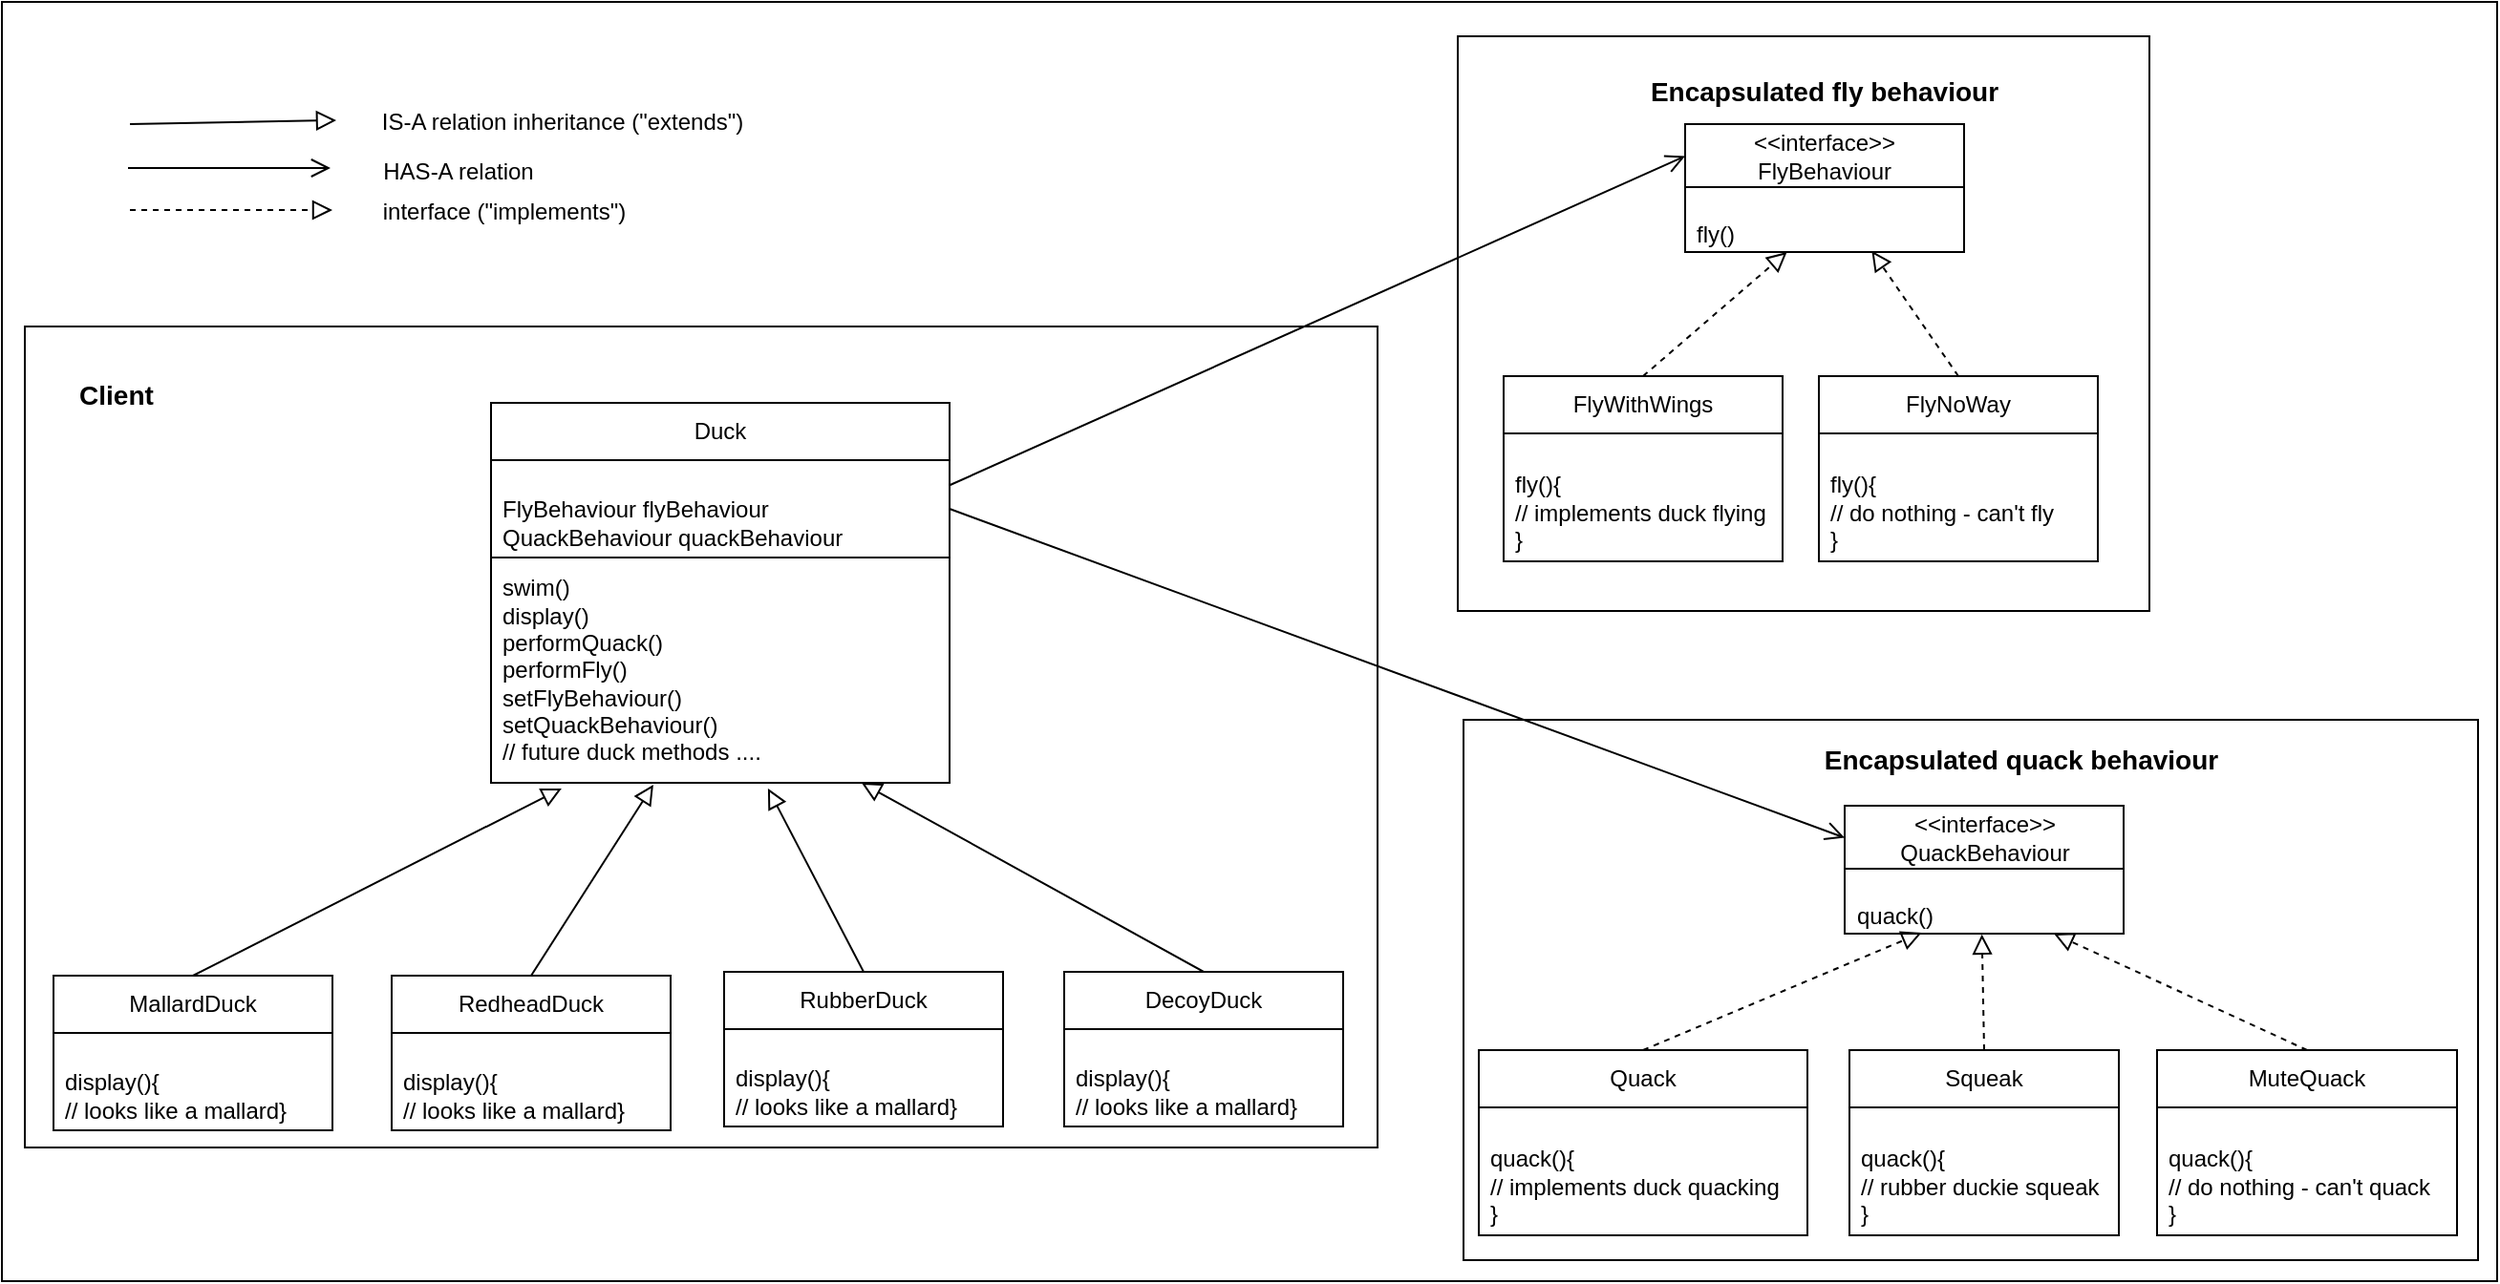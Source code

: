 <mxfile version="22.0.3" type="device">
  <diagram id="C5RBs43oDa-KdzZeNtuy" name="Page-1">
    <mxGraphModel dx="1380" dy="843" grid="0" gridSize="10" guides="1" tooltips="1" connect="1" arrows="1" fold="1" page="1" pageScale="1" pageWidth="1400" pageHeight="850" background="#ffffff" math="0" shadow="0">
      <root>
        <mxCell id="WIyWlLk6GJQsqaUBKTNV-0" />
        <mxCell id="WIyWlLk6GJQsqaUBKTNV-1" parent="WIyWlLk6GJQsqaUBKTNV-0" />
        <mxCell id="t8fvSWkeEvWG6VlZP2FP-24" value="" style="rounded=0;whiteSpace=wrap;html=1;fillColor=none;strokeColor=#000000;" parent="WIyWlLk6GJQsqaUBKTNV-1" vertex="1">
          <mxGeometry x="53" y="219" width="708" height="430" as="geometry" />
        </mxCell>
        <mxCell id="t8fvSWkeEvWG6VlZP2FP-0" value="Duck" style="swimlane;fontStyle=0;childLayout=stackLayout;horizontal=1;startSize=30;horizontalStack=0;resizeParent=1;resizeParentMax=0;resizeLast=0;collapsible=1;marginBottom=0;whiteSpace=wrap;html=1;strokeColor=#000000;" parent="WIyWlLk6GJQsqaUBKTNV-1" vertex="1">
          <mxGeometry x="297" y="259" width="240" height="199" as="geometry" />
        </mxCell>
        <mxCell id="t8fvSWkeEvWG6VlZP2FP-1" value="&lt;font color=&quot;#000000&quot;&gt;&lt;br&gt;FlyBehaviour flyBehaviour&lt;br&gt;QuackBehaviour quackBehaviour&lt;br&gt;&lt;/font&gt;" style="text;strokeColor=#000000;fillColor=#FFFFFF;align=left;verticalAlign=middle;spacingLeft=4;spacingRight=4;overflow=hidden;points=[[0,0.5],[1,0.5]];portConstraint=eastwest;rotatable=0;whiteSpace=wrap;html=1;" parent="t8fvSWkeEvWG6VlZP2FP-0" vertex="1">
          <mxGeometry y="30" width="240" height="51" as="geometry" />
        </mxCell>
        <mxCell id="t8fvSWkeEvWG6VlZP2FP-2" value="&lt;font color=&quot;#000000&quot;&gt;swim()&lt;br&gt;display()&lt;br&gt;performQuack()&lt;br&gt;performFly()&lt;br&gt;setFlyBehaviour()&lt;br&gt;setQuackBehaviour()&lt;br&gt;// future duck methods ....&lt;br&gt;&lt;/font&gt;" style="text;strokeColor=#000000;fillColor=#FFFFFF;align=left;verticalAlign=middle;spacingLeft=4;spacingRight=4;overflow=hidden;points=[[0,0.5],[1,0.5]];portConstraint=eastwest;rotatable=0;whiteSpace=wrap;html=1;" parent="t8fvSWkeEvWG6VlZP2FP-0" vertex="1">
          <mxGeometry y="81" width="240" height="118" as="geometry" />
        </mxCell>
        <mxCell id="t8fvSWkeEvWG6VlZP2FP-4" value="MallardDuck" style="swimlane;fontStyle=0;childLayout=stackLayout;horizontal=1;startSize=30;horizontalStack=0;resizeParent=1;resizeParentMax=0;resizeLast=0;collapsible=1;marginBottom=0;whiteSpace=wrap;html=1;strokeColor=#000000;" parent="WIyWlLk6GJQsqaUBKTNV-1" vertex="1">
          <mxGeometry x="68" y="559" width="146" height="81" as="geometry" />
        </mxCell>
        <mxCell id="t8fvSWkeEvWG6VlZP2FP-5" value="&lt;font color=&quot;#000000&quot;&gt;&lt;br&gt;display(){&lt;br&gt;// looks like a mallard}&lt;br&gt;&lt;/font&gt;" style="text;strokeColor=#000000;fillColor=#FFFFFF;align=left;verticalAlign=middle;spacingLeft=4;spacingRight=4;overflow=hidden;points=[[0,0.5],[1,0.5]];portConstraint=eastwest;rotatable=0;whiteSpace=wrap;html=1;" parent="t8fvSWkeEvWG6VlZP2FP-4" vertex="1">
          <mxGeometry y="30" width="146" height="51" as="geometry" />
        </mxCell>
        <mxCell id="t8fvSWkeEvWG6VlZP2FP-13" value="RedheadDuck" style="swimlane;fontStyle=0;childLayout=stackLayout;horizontal=1;startSize=30;horizontalStack=0;resizeParent=1;resizeParentMax=0;resizeLast=0;collapsible=1;marginBottom=0;whiteSpace=wrap;html=1;strokeColor=#000000;" parent="WIyWlLk6GJQsqaUBKTNV-1" vertex="1">
          <mxGeometry x="245" y="559" width="146" height="81" as="geometry" />
        </mxCell>
        <mxCell id="t8fvSWkeEvWG6VlZP2FP-14" value="&lt;font color=&quot;#000000&quot;&gt;&lt;br&gt;display(){&lt;br&gt;// looks like a mallard}&lt;br&gt;&lt;/font&gt;" style="text;strokeColor=#000000;fillColor=#FFFFFF;align=left;verticalAlign=middle;spacingLeft=4;spacingRight=4;overflow=hidden;points=[[0,0.5],[1,0.5]];portConstraint=eastwest;rotatable=0;whiteSpace=wrap;html=1;" parent="t8fvSWkeEvWG6VlZP2FP-13" vertex="1">
          <mxGeometry y="30" width="146" height="51" as="geometry" />
        </mxCell>
        <mxCell id="t8fvSWkeEvWG6VlZP2FP-15" value="RubberDuck" style="swimlane;fontStyle=0;childLayout=stackLayout;horizontal=1;startSize=30;horizontalStack=0;resizeParent=1;resizeParentMax=0;resizeLast=0;collapsible=1;marginBottom=0;whiteSpace=wrap;html=1;strokeColor=#000000;" parent="WIyWlLk6GJQsqaUBKTNV-1" vertex="1">
          <mxGeometry x="419" y="557" width="146" height="81" as="geometry" />
        </mxCell>
        <mxCell id="t8fvSWkeEvWG6VlZP2FP-16" value="&lt;font color=&quot;#000000&quot;&gt;&lt;br&gt;display(){&lt;br&gt;// looks like a mallard}&lt;br&gt;&lt;/font&gt;" style="text;strokeColor=#000000;fillColor=#FFFFFF;align=left;verticalAlign=middle;spacingLeft=4;spacingRight=4;overflow=hidden;points=[[0,0.5],[1,0.5]];portConstraint=eastwest;rotatable=0;whiteSpace=wrap;html=1;" parent="t8fvSWkeEvWG6VlZP2FP-15" vertex="1">
          <mxGeometry y="30" width="146" height="51" as="geometry" />
        </mxCell>
        <mxCell id="t8fvSWkeEvWG6VlZP2FP-17" value="DecoyDuck" style="swimlane;fontStyle=0;childLayout=stackLayout;horizontal=1;startSize=30;horizontalStack=0;resizeParent=1;resizeParentMax=0;resizeLast=0;collapsible=1;marginBottom=0;whiteSpace=wrap;html=1;strokeColor=#000000;" parent="WIyWlLk6GJQsqaUBKTNV-1" vertex="1">
          <mxGeometry x="597" y="557" width="146" height="81" as="geometry" />
        </mxCell>
        <mxCell id="t8fvSWkeEvWG6VlZP2FP-18" value="&lt;font color=&quot;#000000&quot;&gt;&lt;br&gt;display(){&lt;br&gt;// looks like a mallard}&lt;br&gt;&lt;/font&gt;" style="text;strokeColor=#000000;fillColor=#FFFFFF;align=left;verticalAlign=middle;spacingLeft=4;spacingRight=4;overflow=hidden;points=[[0,0.5],[1,0.5]];portConstraint=eastwest;rotatable=0;whiteSpace=wrap;html=1;" parent="t8fvSWkeEvWG6VlZP2FP-17" vertex="1">
          <mxGeometry y="30" width="146" height="51" as="geometry" />
        </mxCell>
        <mxCell id="t8fvSWkeEvWG6VlZP2FP-20" value="" style="endArrow=block;html=1;rounded=0;exitX=0.5;exitY=0;exitDx=0;exitDy=0;entryX=0.154;entryY=1.025;entryDx=0;entryDy=0;entryPerimeter=0;strokeColor=#000000;endFill=0;endSize=8;" parent="WIyWlLk6GJQsqaUBKTNV-1" source="t8fvSWkeEvWG6VlZP2FP-4" target="t8fvSWkeEvWG6VlZP2FP-2" edge="1">
          <mxGeometry width="50" height="50" relative="1" as="geometry">
            <mxPoint x="572" y="456" as="sourcePoint" />
            <mxPoint x="622" y="406" as="targetPoint" />
          </mxGeometry>
        </mxCell>
        <mxCell id="t8fvSWkeEvWG6VlZP2FP-21" value="" style="endArrow=block;html=1;rounded=0;exitX=0.5;exitY=0;exitDx=0;exitDy=0;entryX=0.354;entryY=1.008;entryDx=0;entryDy=0;entryPerimeter=0;strokeColor=#000000;endFill=0;endSize=8;" parent="WIyWlLk6GJQsqaUBKTNV-1" source="t8fvSWkeEvWG6VlZP2FP-13" target="t8fvSWkeEvWG6VlZP2FP-2" edge="1">
          <mxGeometry width="50" height="50" relative="1" as="geometry">
            <mxPoint x="151" y="569" as="sourcePoint" />
            <mxPoint x="344" y="471" as="targetPoint" />
          </mxGeometry>
        </mxCell>
        <mxCell id="t8fvSWkeEvWG6VlZP2FP-22" value="" style="endArrow=block;html=1;rounded=0;exitX=0.5;exitY=0;exitDx=0;exitDy=0;entryX=0.604;entryY=1.025;entryDx=0;entryDy=0;entryPerimeter=0;strokeColor=#000000;endFill=0;endSize=8;" parent="WIyWlLk6GJQsqaUBKTNV-1" source="t8fvSWkeEvWG6VlZP2FP-15" target="t8fvSWkeEvWG6VlZP2FP-2" edge="1">
          <mxGeometry width="50" height="50" relative="1" as="geometry">
            <mxPoint x="328" y="569" as="sourcePoint" />
            <mxPoint x="368" y="467" as="targetPoint" />
          </mxGeometry>
        </mxCell>
        <mxCell id="t8fvSWkeEvWG6VlZP2FP-23" value="" style="endArrow=block;html=1;rounded=0;exitX=0.5;exitY=0;exitDx=0;exitDy=0;entryX=0.808;entryY=1;entryDx=0;entryDy=0;entryPerimeter=0;strokeColor=#000000;endFill=0;endSize=8;" parent="WIyWlLk6GJQsqaUBKTNV-1" source="t8fvSWkeEvWG6VlZP2FP-17" target="t8fvSWkeEvWG6VlZP2FP-2" edge="1">
          <mxGeometry width="50" height="50" relative="1" as="geometry">
            <mxPoint x="502" y="567" as="sourcePoint" />
            <mxPoint x="452" y="471" as="targetPoint" />
          </mxGeometry>
        </mxCell>
        <mxCell id="t8fvSWkeEvWG6VlZP2FP-26" value="" style="rounded=0;whiteSpace=wrap;html=1;fillColor=none;strokeColor=#000000;" parent="WIyWlLk6GJQsqaUBKTNV-1" vertex="1">
          <mxGeometry x="803" y="67" width="362" height="301" as="geometry" />
        </mxCell>
        <mxCell id="t8fvSWkeEvWG6VlZP2FP-27" value="FlyWithWings" style="swimlane;fontStyle=0;childLayout=stackLayout;horizontal=1;startSize=30;horizontalStack=0;resizeParent=1;resizeParentMax=0;resizeLast=0;collapsible=1;marginBottom=0;whiteSpace=wrap;html=1;strokeColor=#000000;" parent="WIyWlLk6GJQsqaUBKTNV-1" vertex="1">
          <mxGeometry x="827" y="245" width="146" height="97" as="geometry" />
        </mxCell>
        <mxCell id="t8fvSWkeEvWG6VlZP2FP-28" value="&lt;font color=&quot;#000000&quot;&gt;&lt;br&gt;fly(){&lt;br&gt;// implements duck flying&lt;br&gt;}&lt;br&gt;&lt;/font&gt;" style="text;strokeColor=#000000;fillColor=#FFFFFF;align=left;verticalAlign=middle;spacingLeft=4;spacingRight=4;overflow=hidden;points=[[0,0.5],[1,0.5]];portConstraint=eastwest;rotatable=0;whiteSpace=wrap;html=1;" parent="t8fvSWkeEvWG6VlZP2FP-27" vertex="1">
          <mxGeometry y="30" width="146" height="67" as="geometry" />
        </mxCell>
        <mxCell id="t8fvSWkeEvWG6VlZP2FP-29" value="FlyNoWay" style="swimlane;fontStyle=0;childLayout=stackLayout;horizontal=1;startSize=30;horizontalStack=0;resizeParent=1;resizeParentMax=0;resizeLast=0;collapsible=1;marginBottom=0;whiteSpace=wrap;html=1;strokeColor=#000000;" parent="WIyWlLk6GJQsqaUBKTNV-1" vertex="1">
          <mxGeometry x="992" y="245" width="146" height="97" as="geometry" />
        </mxCell>
        <mxCell id="t8fvSWkeEvWG6VlZP2FP-30" value="&lt;font color=&quot;#000000&quot;&gt;&lt;br style=&quot;&quot;&gt;fly(){&lt;br style=&quot;&quot;&gt;// do nothing - can&#39;t fly&lt;br style=&quot;&quot;&gt;}&lt;br&gt;&lt;/font&gt;" style="text;strokeColor=#000000;fillColor=#FFFFFF;align=left;verticalAlign=middle;spacingLeft=4;spacingRight=4;overflow=hidden;points=[[0,0.5],[1,0.5]];portConstraint=eastwest;rotatable=0;whiteSpace=wrap;html=1;" parent="t8fvSWkeEvWG6VlZP2FP-29" vertex="1">
          <mxGeometry y="30" width="146" height="67" as="geometry" />
        </mxCell>
        <mxCell id="t8fvSWkeEvWG6VlZP2FP-31" value="&amp;lt;&amp;lt;interface&amp;gt;&amp;gt;&lt;br&gt;FlyBehaviour" style="swimlane;fontStyle=0;childLayout=stackLayout;horizontal=1;startSize=33;horizontalStack=0;resizeParent=1;resizeParentMax=0;resizeLast=0;collapsible=1;marginBottom=0;whiteSpace=wrap;html=1;strokeColor=#000000;" parent="WIyWlLk6GJQsqaUBKTNV-1" vertex="1">
          <mxGeometry x="922" y="113" width="146" height="67" as="geometry">
            <mxRectangle x="917" y="83" width="109" height="41" as="alternateBounds" />
          </mxGeometry>
        </mxCell>
        <mxCell id="t8fvSWkeEvWG6VlZP2FP-32" value="&lt;font color=&quot;#000000&quot;&gt;&lt;br&gt;fly()&lt;br&gt;&lt;/font&gt;" style="text;strokeColor=#000000;fillColor=#FFFFFF;align=left;verticalAlign=middle;spacingLeft=4;spacingRight=4;overflow=hidden;points=[[0,0.5],[1,0.5]];portConstraint=eastwest;rotatable=0;whiteSpace=wrap;html=1;" parent="t8fvSWkeEvWG6VlZP2FP-31" vertex="1">
          <mxGeometry y="33" width="146" height="34" as="geometry" />
        </mxCell>
        <mxCell id="t8fvSWkeEvWG6VlZP2FP-34" value="&lt;b&gt;&lt;font style=&quot;font-size: 14px;&quot;&gt;Client&lt;/font&gt;&lt;/b&gt;" style="text;html=1;strokeColor=none;fillColor=none;align=center;verticalAlign=middle;whiteSpace=wrap;rounded=0;fontColor=#000000;" parent="WIyWlLk6GJQsqaUBKTNV-1" vertex="1">
          <mxGeometry x="71" y="240" width="60" height="30" as="geometry" />
        </mxCell>
        <mxCell id="t8fvSWkeEvWG6VlZP2FP-35" value="&lt;b&gt;&lt;font style=&quot;font-size: 14px;&quot;&gt;Encapsulated fly behaviour&lt;/font&gt;&lt;/b&gt;" style="text;html=1;strokeColor=none;fillColor=none;align=center;verticalAlign=middle;whiteSpace=wrap;rounded=0;fontColor=#000000;" parent="WIyWlLk6GJQsqaUBKTNV-1" vertex="1">
          <mxGeometry x="879" y="81" width="232" height="30" as="geometry" />
        </mxCell>
        <mxCell id="t8fvSWkeEvWG6VlZP2FP-36" value="" style="endArrow=block;html=1;rounded=0;exitX=0.5;exitY=0;exitDx=0;exitDy=0;strokeColor=#000000;endFill=0;dashed=1;endSize=8;" parent="WIyWlLk6GJQsqaUBKTNV-1" source="t8fvSWkeEvWG6VlZP2FP-27" target="t8fvSWkeEvWG6VlZP2FP-32" edge="1">
          <mxGeometry width="50" height="50" relative="1" as="geometry">
            <mxPoint x="686" y="154" as="sourcePoint" />
            <mxPoint x="879" y="56" as="targetPoint" />
          </mxGeometry>
        </mxCell>
        <mxCell id="t8fvSWkeEvWG6VlZP2FP-37" value="" style="endArrow=block;html=1;rounded=0;exitX=0.5;exitY=0;exitDx=0;exitDy=0;strokeColor=#000000;endFill=0;dashed=1;entryX=0.669;entryY=0.982;entryDx=0;entryDy=0;entryPerimeter=0;endSize=8;" parent="WIyWlLk6GJQsqaUBKTNV-1" source="t8fvSWkeEvWG6VlZP2FP-29" target="t8fvSWkeEvWG6VlZP2FP-32" edge="1">
          <mxGeometry width="50" height="50" relative="1" as="geometry">
            <mxPoint x="910" y="255" as="sourcePoint" />
            <mxPoint x="985" y="190" as="targetPoint" />
          </mxGeometry>
        </mxCell>
        <mxCell id="t8fvSWkeEvWG6VlZP2FP-38" value="" style="rounded=0;whiteSpace=wrap;html=1;fillColor=none;strokeColor=#000000;" parent="WIyWlLk6GJQsqaUBKTNV-1" vertex="1">
          <mxGeometry x="806" y="425" width="531" height="283" as="geometry" />
        </mxCell>
        <mxCell id="t8fvSWkeEvWG6VlZP2FP-39" value="Quack" style="swimlane;fontStyle=0;childLayout=stackLayout;horizontal=1;startSize=30;horizontalStack=0;resizeParent=1;resizeParentMax=0;resizeLast=0;collapsible=1;marginBottom=0;whiteSpace=wrap;html=1;strokeColor=#000000;" parent="WIyWlLk6GJQsqaUBKTNV-1" vertex="1">
          <mxGeometry x="814" y="598" width="172" height="97" as="geometry" />
        </mxCell>
        <mxCell id="t8fvSWkeEvWG6VlZP2FP-40" value="&lt;font color=&quot;#000000&quot;&gt;&lt;br&gt;quack(){&lt;br&gt;// implements duck quacking&lt;br&gt;}&lt;br&gt;&lt;/font&gt;" style="text;strokeColor=#000000;fillColor=#FFFFFF;align=left;verticalAlign=middle;spacingLeft=4;spacingRight=4;overflow=hidden;points=[[0,0.5],[1,0.5]];portConstraint=eastwest;rotatable=0;whiteSpace=wrap;html=1;" parent="t8fvSWkeEvWG6VlZP2FP-39" vertex="1">
          <mxGeometry y="30" width="172" height="67" as="geometry" />
        </mxCell>
        <mxCell id="t8fvSWkeEvWG6VlZP2FP-41" value="Squeak" style="swimlane;fontStyle=0;childLayout=stackLayout;horizontal=1;startSize=30;horizontalStack=0;resizeParent=1;resizeParentMax=0;resizeLast=0;collapsible=1;marginBottom=0;whiteSpace=wrap;html=1;strokeColor=#000000;" parent="WIyWlLk6GJQsqaUBKTNV-1" vertex="1">
          <mxGeometry x="1008" y="598" width="141" height="97" as="geometry" />
        </mxCell>
        <mxCell id="t8fvSWkeEvWG6VlZP2FP-42" value="&lt;font color=&quot;#000000&quot;&gt;&lt;br style=&quot;&quot;&gt;quack(){&lt;br style=&quot;&quot;&gt;// rubber duckie squeak&lt;br style=&quot;&quot;&gt;}&lt;br&gt;&lt;/font&gt;" style="text;strokeColor=#000000;fillColor=#FFFFFF;align=left;verticalAlign=middle;spacingLeft=4;spacingRight=4;overflow=hidden;points=[[0,0.5],[1,0.5]];portConstraint=eastwest;rotatable=0;whiteSpace=wrap;html=1;" parent="t8fvSWkeEvWG6VlZP2FP-41" vertex="1">
          <mxGeometry y="30" width="141" height="67" as="geometry" />
        </mxCell>
        <mxCell id="t8fvSWkeEvWG6VlZP2FP-43" value="&amp;lt;&amp;lt;interface&amp;gt;&amp;gt;&lt;br&gt;QuackBehaviour" style="swimlane;fontStyle=0;childLayout=stackLayout;horizontal=1;startSize=33;horizontalStack=0;resizeParent=1;resizeParentMax=0;resizeLast=0;collapsible=1;marginBottom=0;whiteSpace=wrap;html=1;strokeColor=#000000;" parent="WIyWlLk6GJQsqaUBKTNV-1" vertex="1">
          <mxGeometry x="1005.5" y="470" width="146" height="67" as="geometry">
            <mxRectangle x="917" y="83" width="109" height="41" as="alternateBounds" />
          </mxGeometry>
        </mxCell>
        <mxCell id="t8fvSWkeEvWG6VlZP2FP-44" value="&lt;font color=&quot;#000000&quot;&gt;&lt;br&gt;quack()&lt;br&gt;&lt;/font&gt;" style="text;strokeColor=#000000;fillColor=#FFFFFF;align=left;verticalAlign=middle;spacingLeft=4;spacingRight=4;overflow=hidden;points=[[0,0.5],[1,0.5]];portConstraint=eastwest;rotatable=0;whiteSpace=wrap;html=1;" parent="t8fvSWkeEvWG6VlZP2FP-43" vertex="1">
          <mxGeometry y="33" width="146" height="34" as="geometry" />
        </mxCell>
        <mxCell id="t8fvSWkeEvWG6VlZP2FP-45" value="&lt;b&gt;&lt;font style=&quot;font-size: 14px;&quot;&gt;Encapsulated quack behaviour&lt;/font&gt;&lt;/b&gt;" style="text;html=1;strokeColor=none;fillColor=none;align=center;verticalAlign=middle;whiteSpace=wrap;rounded=0;fontColor=#000000;" parent="WIyWlLk6GJQsqaUBKTNV-1" vertex="1">
          <mxGeometry x="982" y="431" width="232" height="30" as="geometry" />
        </mxCell>
        <mxCell id="t8fvSWkeEvWG6VlZP2FP-46" value="" style="endArrow=block;html=1;rounded=0;exitX=0.5;exitY=0;exitDx=0;exitDy=0;strokeColor=#000000;endFill=0;dashed=1;entryX=0.276;entryY=0.985;entryDx=0;entryDy=0;entryPerimeter=0;endSize=8;" parent="WIyWlLk6GJQsqaUBKTNV-1" source="t8fvSWkeEvWG6VlZP2FP-39" target="t8fvSWkeEvWG6VlZP2FP-44" edge="1">
          <mxGeometry width="50" height="50" relative="1" as="geometry">
            <mxPoint x="731" y="507" as="sourcePoint" />
            <mxPoint x="1036" y="540" as="targetPoint" />
          </mxGeometry>
        </mxCell>
        <mxCell id="t8fvSWkeEvWG6VlZP2FP-47" value="" style="endArrow=block;html=1;rounded=0;exitX=0.5;exitY=0;exitDx=0;exitDy=0;strokeColor=#000000;endFill=0;dashed=1;entryX=0.492;entryY=1.011;entryDx=0;entryDy=0;entryPerimeter=0;endSize=8;" parent="WIyWlLk6GJQsqaUBKTNV-1" source="t8fvSWkeEvWG6VlZP2FP-41" target="t8fvSWkeEvWG6VlZP2FP-44" edge="1">
          <mxGeometry width="50" height="50" relative="1" as="geometry">
            <mxPoint x="955" y="608" as="sourcePoint" />
            <mxPoint x="1030" y="543" as="targetPoint" />
          </mxGeometry>
        </mxCell>
        <mxCell id="t8fvSWkeEvWG6VlZP2FP-48" value="MuteQuack" style="swimlane;fontStyle=0;childLayout=stackLayout;horizontal=1;startSize=30;horizontalStack=0;resizeParent=1;resizeParentMax=0;resizeLast=0;collapsible=1;marginBottom=0;whiteSpace=wrap;html=1;strokeColor=#000000;" parent="WIyWlLk6GJQsqaUBKTNV-1" vertex="1">
          <mxGeometry x="1169" y="598" width="157" height="97" as="geometry" />
        </mxCell>
        <mxCell id="t8fvSWkeEvWG6VlZP2FP-49" value="&lt;font color=&quot;#000000&quot;&gt;&lt;br style=&quot;&quot;&gt;quack(){&lt;br style=&quot;&quot;&gt;// do nothing - can&#39;t quack&lt;br&gt;}&lt;br&gt;&lt;/font&gt;" style="text;strokeColor=#000000;fillColor=#FFFFFF;align=left;verticalAlign=middle;spacingLeft=4;spacingRight=4;overflow=hidden;points=[[0,0.5],[1,0.5]];portConstraint=eastwest;rotatable=0;whiteSpace=wrap;html=1;" parent="t8fvSWkeEvWG6VlZP2FP-48" vertex="1">
          <mxGeometry y="30" width="157" height="67" as="geometry" />
        </mxCell>
        <mxCell id="t8fvSWkeEvWG6VlZP2FP-51" value="" style="endArrow=block;html=1;rounded=0;exitX=0.5;exitY=0;exitDx=0;exitDy=0;strokeColor=#000000;endFill=0;dashed=1;entryX=0.75;entryY=1;entryDx=0;entryDy=0;endSize=8;" parent="WIyWlLk6GJQsqaUBKTNV-1" source="t8fvSWkeEvWG6VlZP2FP-48" target="t8fvSWkeEvWG6VlZP2FP-43" edge="1">
          <mxGeometry width="50" height="50" relative="1" as="geometry">
            <mxPoint x="1089" y="608" as="sourcePoint" />
            <mxPoint x="1087" y="547" as="targetPoint" />
          </mxGeometry>
        </mxCell>
        <mxCell id="t8fvSWkeEvWG6VlZP2FP-52" value="" style="endArrow=open;html=1;rounded=0;exitX=0.999;exitY=0.26;exitDx=0;exitDy=0;exitPerimeter=0;entryX=0;entryY=0.25;entryDx=0;entryDy=0;strokeColor=#000000;endFill=0;strokeWidth=1;endSize=8;" parent="WIyWlLk6GJQsqaUBKTNV-1" source="t8fvSWkeEvWG6VlZP2FP-1" target="t8fvSWkeEvWG6VlZP2FP-31" edge="1">
          <mxGeometry width="50" height="50" relative="1" as="geometry">
            <mxPoint x="846" y="412" as="sourcePoint" />
            <mxPoint x="896" y="362" as="targetPoint" />
          </mxGeometry>
        </mxCell>
        <mxCell id="t8fvSWkeEvWG6VlZP2FP-53" value="" style="endArrow=open;html=1;rounded=0;exitX=1;exitY=0.5;exitDx=0;exitDy=0;entryX=0;entryY=0.25;entryDx=0;entryDy=0;strokeColor=#000000;endFill=0;strokeWidth=1;endSize=8;" parent="WIyWlLk6GJQsqaUBKTNV-1" source="t8fvSWkeEvWG6VlZP2FP-1" target="t8fvSWkeEvWG6VlZP2FP-43" edge="1">
          <mxGeometry width="50" height="50" relative="1" as="geometry">
            <mxPoint x="547" y="312" as="sourcePoint" />
            <mxPoint x="932" y="140" as="targetPoint" />
          </mxGeometry>
        </mxCell>
        <mxCell id="t8fvSWkeEvWG6VlZP2FP-54" value="" style="endArrow=block;html=1;rounded=0;exitX=0.5;exitY=0;exitDx=0;exitDy=0;strokeColor=#000000;endFill=0;endSize=8;" parent="WIyWlLk6GJQsqaUBKTNV-1" edge="1">
          <mxGeometry width="50" height="50" relative="1" as="geometry">
            <mxPoint x="108" y="113" as="sourcePoint" />
            <mxPoint x="216" y="111" as="targetPoint" />
          </mxGeometry>
        </mxCell>
        <mxCell id="t8fvSWkeEvWG6VlZP2FP-55" value="" style="endArrow=open;html=1;rounded=0;exitX=0.999;exitY=0.26;exitDx=0;exitDy=0;exitPerimeter=0;strokeColor=#000000;endFill=0;strokeWidth=1;endSize=8;" parent="WIyWlLk6GJQsqaUBKTNV-1" edge="1">
          <mxGeometry width="50" height="50" relative="1" as="geometry">
            <mxPoint x="107" y="136" as="sourcePoint" />
            <mxPoint x="213" y="136" as="targetPoint" />
          </mxGeometry>
        </mxCell>
        <mxCell id="t8fvSWkeEvWG6VlZP2FP-56" value="" style="endArrow=block;html=1;rounded=0;exitX=0.5;exitY=0;exitDx=0;exitDy=0;strokeColor=#000000;endFill=0;dashed=1;endSize=8;" parent="WIyWlLk6GJQsqaUBKTNV-1" edge="1">
          <mxGeometry width="50" height="50" relative="1" as="geometry">
            <mxPoint x="108" y="158" as="sourcePoint" />
            <mxPoint x="214" y="158" as="targetPoint" />
          </mxGeometry>
        </mxCell>
        <mxCell id="t8fvSWkeEvWG6VlZP2FP-57" value="&lt;font color=&quot;#000000&quot;&gt;IS-A relation inheritance (&quot;extends&quot;)&lt;/font&gt;" style="text;html=1;strokeColor=none;fillColor=none;align=center;verticalAlign=middle;whiteSpace=wrap;rounded=0;" parent="WIyWlLk6GJQsqaUBKTNV-1" vertex="1">
          <mxGeometry x="222" y="104" width="225" height="15" as="geometry" />
        </mxCell>
        <mxCell id="t8fvSWkeEvWG6VlZP2FP-58" value="&lt;font color=&quot;#000000&quot;&gt;interface (&quot;implements&quot;)&lt;/font&gt;" style="text;html=1;strokeColor=none;fillColor=none;align=center;verticalAlign=middle;whiteSpace=wrap;rounded=0;" parent="WIyWlLk6GJQsqaUBKTNV-1" vertex="1">
          <mxGeometry x="232" y="151" width="144" height="15" as="geometry" />
        </mxCell>
        <mxCell id="t8fvSWkeEvWG6VlZP2FP-59" value="&lt;font color=&quot;#000000&quot;&gt;HAS-A relation&lt;/font&gt;" style="text;html=1;strokeColor=none;fillColor=none;align=center;verticalAlign=middle;whiteSpace=wrap;rounded=0;" parent="WIyWlLk6GJQsqaUBKTNV-1" vertex="1">
          <mxGeometry x="235" y="130" width="90" height="15" as="geometry" />
        </mxCell>
        <mxCell id="8nDAL5GfCSXI9i0IGy9Z-0" value="" style="rounded=0;whiteSpace=wrap;html=1;fillColor=none;strokeColor=#000000;" parent="WIyWlLk6GJQsqaUBKTNV-1" vertex="1">
          <mxGeometry x="41" y="49" width="1306" height="670" as="geometry" />
        </mxCell>
      </root>
    </mxGraphModel>
  </diagram>
</mxfile>
